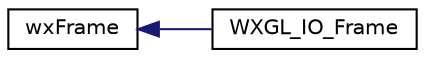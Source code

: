 digraph "Graphical Class Hierarchy"
{
  edge [fontname="Helvetica",fontsize="10",labelfontname="Helvetica",labelfontsize="10"];
  node [fontname="Helvetica",fontsize="10",shape=record];
  rankdir="LR";
  Node1 [label="wxFrame",height=0.2,width=0.4,color="black", fillcolor="white", style="filled",URL="$classwxFrame.html"];
  Node1 -> Node2 [dir="back",color="midnightblue",fontsize="10",style="solid",fontname="Helvetica"];
  Node2 [label="WXGL_IO_Frame",height=0.2,width=0.4,color="black", fillcolor="white", style="filled",URL="$classWXGL__IO__Frame.html"];
}
